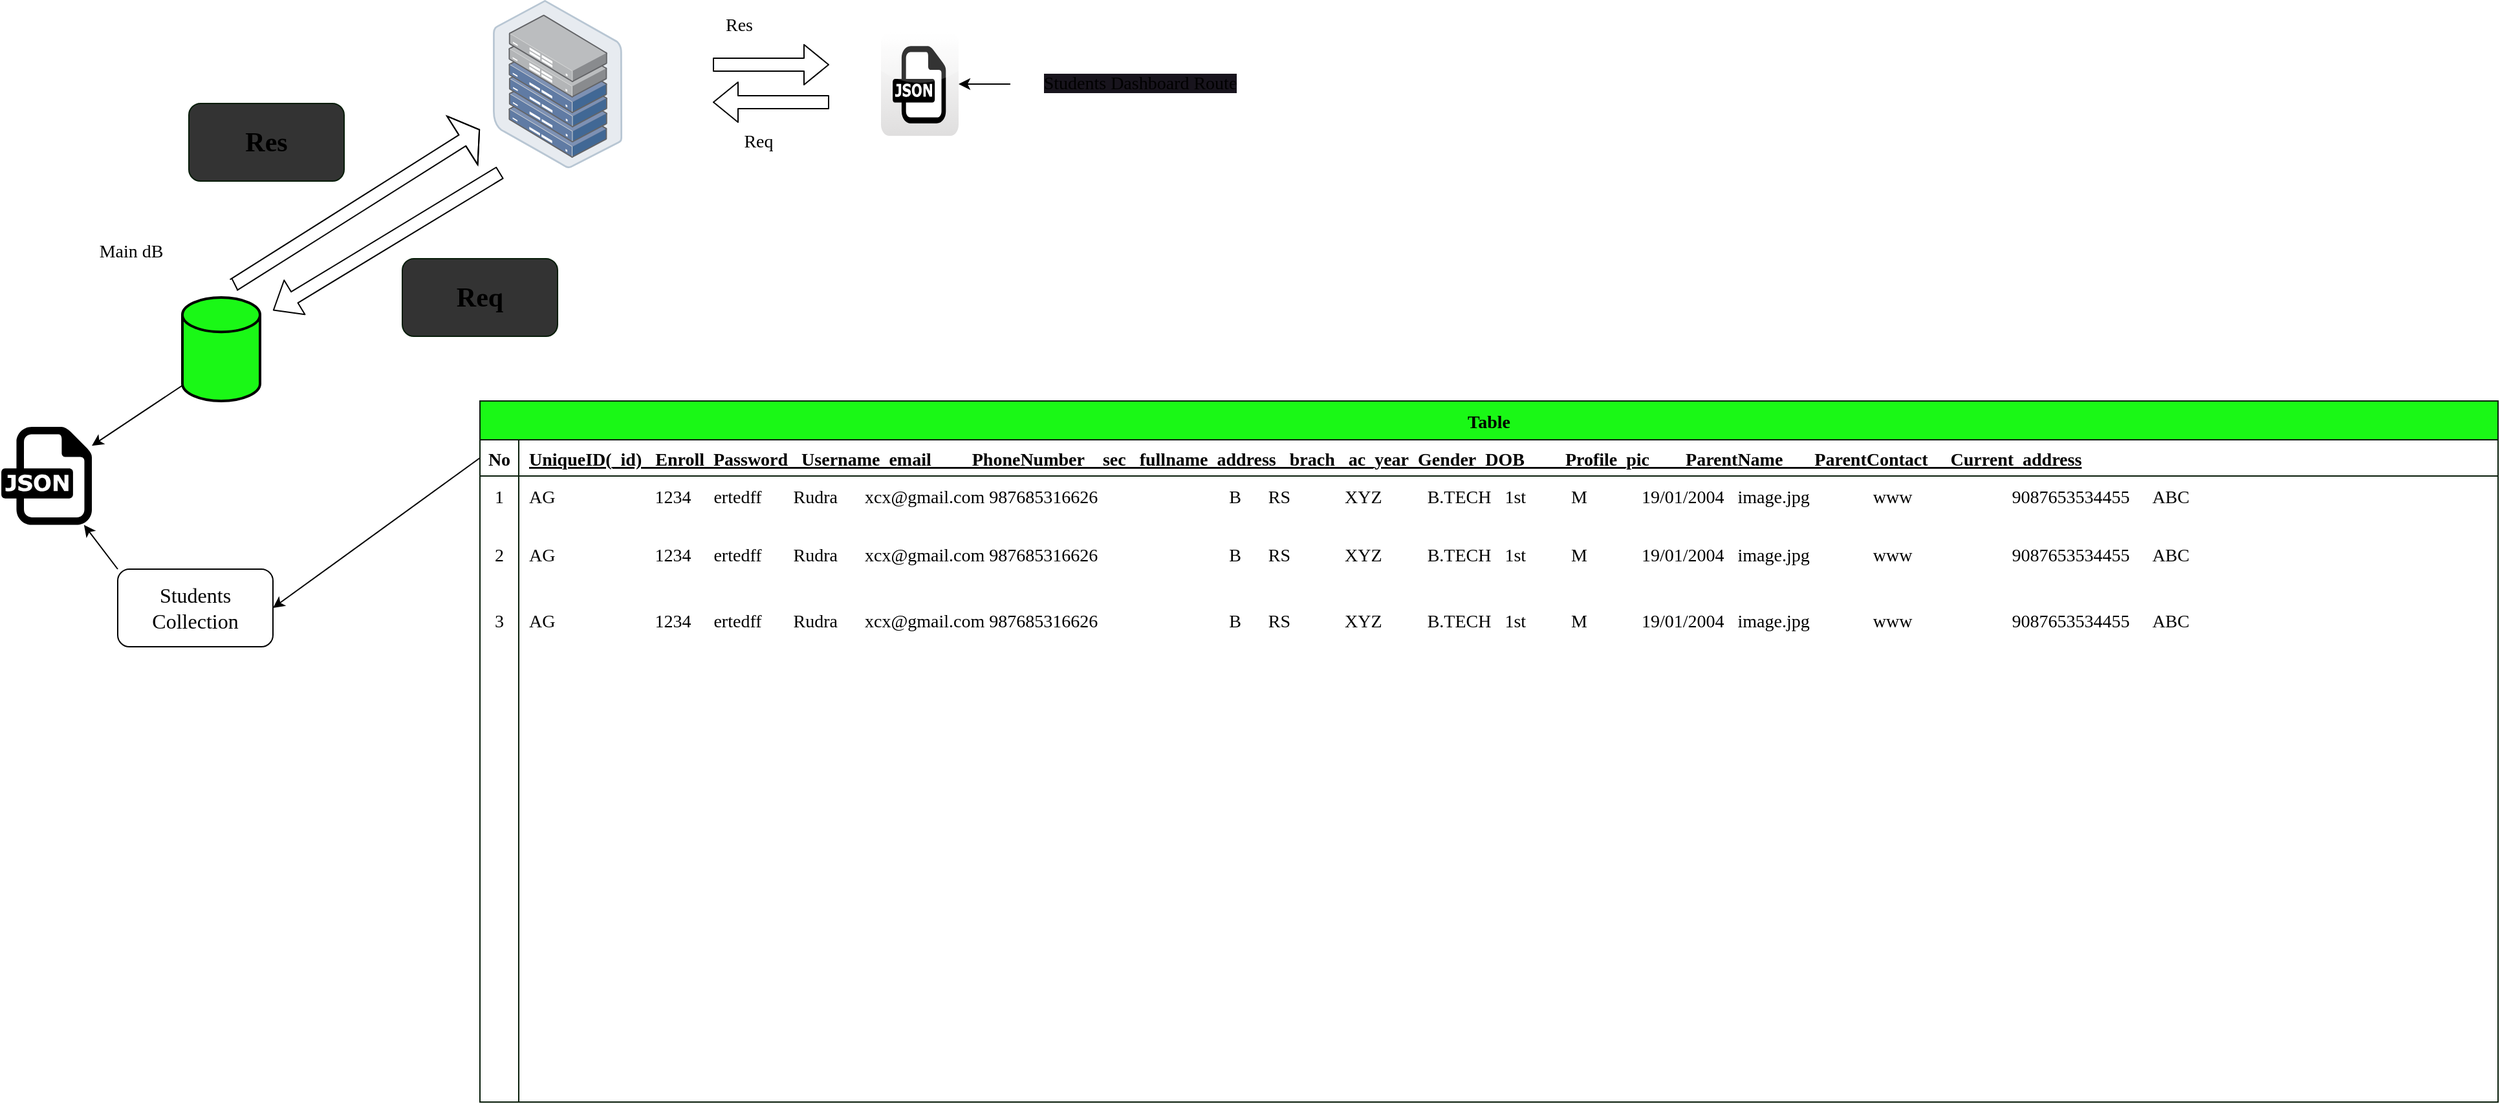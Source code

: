 <mxfile>
    <diagram id="fGNLQK7dubjZFK9gdIF3" name="Page-1">
        <mxGraphModel dx="3483" dy="2351" grid="1" gridSize="10" guides="1" tooltips="1" connect="1" arrows="1" fold="1" page="1" pageScale="1" pageWidth="850" pageHeight="1100" math="0" shadow="0">
            <root>
                <mxCell id="0"/>
                <mxCell id="1" parent="0"/>
                <mxCell id="87" style="edgeStyle=none;html=1;exitX=0;exitY=0;exitDx=0;exitDy=0;" edge="1" parent="1" source="2" target="65">
                    <mxGeometry relative="1" as="geometry"/>
                </mxCell>
                <mxCell id="2" value="&lt;font size=&quot;3&quot; face=&quot;Comic Sans MS&quot;&gt;Students Collection&lt;/font&gt;" style="rounded=1;whiteSpace=wrap;html=1;" parent="1" vertex="1">
                    <mxGeometry x="-600" y="150" width="120" height="60" as="geometry"/>
                </mxCell>
                <mxCell id="88" style="edgeStyle=none;html=1;exitX=0;exitY=0.85;exitDx=0;exitDy=0;exitPerimeter=0;" edge="1" parent="1" source="3" target="65">
                    <mxGeometry relative="1" as="geometry"/>
                </mxCell>
                <mxCell id="3" value="" style="strokeWidth=2;html=1;shape=mxgraph.flowchart.database;whiteSpace=wrap;fillColor=#1AF816;" parent="1" vertex="1">
                    <mxGeometry x="-550" y="-60" width="60" height="80" as="geometry"/>
                </mxCell>
                <mxCell id="6" value="&lt;font face=&quot;Comic Sans MS&quot; style=&quot;font-size: 14px;&quot;&gt;Main Database&lt;/font&gt;" style="text;html=1;align=center;verticalAlign=middle;resizable=0;points=[];autosize=1;strokeColor=#081D0A;fillColor=#0A1D09;" parent="1" vertex="1">
                    <mxGeometry x="-130" y="20" width="120" height="30" as="geometry"/>
                </mxCell>
                <mxCell id="8" value="Table" style="shape=table;startSize=30;container=1;collapsible=1;childLayout=tableLayout;fixedRows=1;rowLines=0;fontStyle=1;align=center;resizeLast=1;strokeColor=#081D0A;fontFamily=Comic Sans MS;fontSize=14;fillColor=#1AF816;" parent="1" vertex="1">
                    <mxGeometry x="-320" y="20" width="1560" height="542" as="geometry"/>
                </mxCell>
                <mxCell id="9" value="" style="shape=tableRow;horizontal=0;startSize=0;swimlaneHead=0;swimlaneBody=0;fillColor=none;collapsible=0;dropTarget=0;points=[[0,0.5],[1,0.5]];portConstraint=eastwest;top=0;left=0;right=0;bottom=1;strokeColor=#081D0A;fontFamily=Comic Sans MS;fontSize=14;" parent="8" vertex="1">
                    <mxGeometry y="30" width="1560" height="28" as="geometry"/>
                </mxCell>
                <mxCell id="10" value="No" style="shape=partialRectangle;connectable=0;fillColor=none;top=0;left=0;bottom=0;right=0;fontStyle=1;overflow=hidden;strokeColor=#081D0A;fontFamily=Comic Sans MS;fontSize=14;" parent="9" vertex="1">
                    <mxGeometry width="30" height="28" as="geometry">
                        <mxRectangle width="30" height="28" as="alternateBounds"/>
                    </mxGeometry>
                </mxCell>
                <mxCell id="11" value="UniqueID(_id)   Enroll  Password   Username  email         PhoneNumber    sec   fullname  address   brach   ac_year  Gender  DOB         Profile_pic        ParentName       ParentContact     Current_address" style="shape=partialRectangle;connectable=0;fillColor=none;top=0;left=0;bottom=0;right=0;align=left;spacingLeft=6;fontStyle=5;overflow=hidden;strokeColor=#081D0A;fontFamily=Comic Sans MS;fontSize=14;" parent="9" vertex="1">
                    <mxGeometry x="30" width="1530" height="28" as="geometry">
                        <mxRectangle width="1530" height="28" as="alternateBounds"/>
                    </mxGeometry>
                </mxCell>
                <mxCell id="12" value="" style="shape=tableRow;horizontal=0;startSize=0;swimlaneHead=0;swimlaneBody=0;fillColor=none;collapsible=0;dropTarget=0;points=[[0,0.5],[1,0.5]];portConstraint=eastwest;top=0;left=0;right=0;bottom=0;strokeColor=#081D0A;fontFamily=Comic Sans MS;fontSize=14;" parent="8" vertex="1">
                    <mxGeometry y="58" width="1560" height="30" as="geometry"/>
                </mxCell>
                <mxCell id="13" value="1" style="shape=partialRectangle;connectable=0;fillColor=none;top=0;left=0;bottom=0;right=0;editable=1;overflow=hidden;strokeColor=#081D0A;fontFamily=Comic Sans MS;fontSize=14;" parent="12" vertex="1">
                    <mxGeometry width="30" height="30" as="geometry">
                        <mxRectangle width="30" height="30" as="alternateBounds"/>
                    </mxGeometry>
                </mxCell>
                <mxCell id="14" value="AG                      1234     ertedff       Rudra      xcx@gmail.com 987685316626                             B      RS            XYZ          B.TECH   1st          M            19/01/2004   image.jpg              www                      9087653534455     ABC  " style="shape=partialRectangle;connectable=0;fillColor=none;top=0;left=0;bottom=0;right=0;align=left;spacingLeft=6;overflow=hidden;strokeColor=#081D0A;fontFamily=Comic Sans MS;fontSize=14;" parent="12" vertex="1">
                    <mxGeometry x="30" width="1530" height="30" as="geometry">
                        <mxRectangle width="1530" height="30" as="alternateBounds"/>
                    </mxGeometry>
                </mxCell>
                <mxCell id="15" value="" style="shape=tableRow;horizontal=0;startSize=0;swimlaneHead=0;swimlaneBody=0;fillColor=none;collapsible=0;dropTarget=0;points=[[0,0.5],[1,0.5]];portConstraint=eastwest;top=0;left=0;right=0;bottom=0;strokeColor=#081D0A;fontFamily=Comic Sans MS;fontSize=14;" parent="8" vertex="1">
                    <mxGeometry y="88" width="1560" height="60" as="geometry"/>
                </mxCell>
                <mxCell id="16" value="2" style="shape=partialRectangle;connectable=0;fillColor=none;top=0;left=0;bottom=0;right=0;editable=1;overflow=hidden;strokeColor=#081D0A;fontFamily=Comic Sans MS;fontSize=14;" parent="15" vertex="1">
                    <mxGeometry width="30" height="60" as="geometry">
                        <mxRectangle width="30" height="60" as="alternateBounds"/>
                    </mxGeometry>
                </mxCell>
                <mxCell id="17" value="AG                      1234     ertedff       Rudra      xcx@gmail.com 987685316626                             B      RS            XYZ          B.TECH   1st          M            19/01/2004   image.jpg              www                      9087653534455     ABC  " style="shape=partialRectangle;connectable=0;fillColor=none;top=0;left=0;bottom=0;right=0;align=left;spacingLeft=6;overflow=hidden;strokeColor=#081D0A;fontFamily=Comic Sans MS;fontSize=14;" parent="15" vertex="1">
                    <mxGeometry x="30" width="1530" height="60" as="geometry">
                        <mxRectangle width="1530" height="60" as="alternateBounds"/>
                    </mxGeometry>
                </mxCell>
                <mxCell id="18" value="" style="shape=tableRow;horizontal=0;startSize=0;swimlaneHead=0;swimlaneBody=0;fillColor=none;collapsible=0;dropTarget=0;points=[[0,0.5],[1,0.5]];portConstraint=eastwest;top=0;left=0;right=0;bottom=0;strokeColor=#081D0A;fontFamily=Comic Sans MS;fontSize=14;" parent="8" vertex="1">
                    <mxGeometry y="148" width="1560" height="42" as="geometry"/>
                </mxCell>
                <mxCell id="19" value="3" style="shape=partialRectangle;connectable=0;fillColor=none;top=0;left=0;bottom=0;right=0;editable=1;overflow=hidden;strokeColor=#081D0A;fontFamily=Comic Sans MS;fontSize=14;" parent="18" vertex="1">
                    <mxGeometry width="30" height="42" as="geometry">
                        <mxRectangle width="30" height="42" as="alternateBounds"/>
                    </mxGeometry>
                </mxCell>
                <mxCell id="20" value="AG                      1234     ertedff       Rudra      xcx@gmail.com 987685316626                             B      RS            XYZ          B.TECH   1st          M            19/01/2004   image.jpg              www                      9087653534455     ABC  " style="shape=partialRectangle;connectable=0;fillColor=none;top=0;left=0;bottom=0;right=0;align=left;spacingLeft=6;overflow=hidden;strokeColor=#081D0A;fontFamily=Comic Sans MS;fontSize=14;" parent="18" vertex="1">
                    <mxGeometry x="30" width="1530" height="42" as="geometry">
                        <mxRectangle width="1530" height="42" as="alternateBounds"/>
                    </mxGeometry>
                </mxCell>
                <mxCell id="21" value="" style="shape=tableRow;horizontal=0;startSize=0;swimlaneHead=0;swimlaneBody=0;fillColor=none;collapsible=0;dropTarget=0;points=[[0,0.5],[1,0.5]];portConstraint=eastwest;top=0;left=0;right=0;bottom=0;strokeColor=#081D0A;fontFamily=Comic Sans MS;fontSize=14;" parent="8" vertex="1">
                    <mxGeometry y="190" width="1560" height="32" as="geometry"/>
                </mxCell>
                <mxCell id="22" value="" style="shape=partialRectangle;connectable=0;fillColor=none;top=0;left=0;bottom=0;right=0;editable=1;overflow=hidden;strokeColor=#081D0A;fontFamily=Comic Sans MS;fontSize=14;" parent="21" vertex="1">
                    <mxGeometry width="30" height="32" as="geometry">
                        <mxRectangle width="30" height="32" as="alternateBounds"/>
                    </mxGeometry>
                </mxCell>
                <mxCell id="23" value="" style="shape=partialRectangle;connectable=0;fillColor=none;top=0;left=0;bottom=0;right=0;align=left;spacingLeft=6;overflow=hidden;strokeColor=#081D0A;fontFamily=Comic Sans MS;fontSize=14;" parent="21" vertex="1">
                    <mxGeometry x="30" width="1530" height="32" as="geometry">
                        <mxRectangle width="1530" height="32" as="alternateBounds"/>
                    </mxGeometry>
                </mxCell>
                <mxCell id="27" value="" style="shape=tableRow;horizontal=0;startSize=0;swimlaneHead=0;swimlaneBody=0;fillColor=none;collapsible=0;dropTarget=0;points=[[0,0.5],[1,0.5]];portConstraint=eastwest;top=0;left=0;right=0;bottom=0;strokeColor=#081D0A;fontFamily=Comic Sans MS;fontSize=14;" parent="8" vertex="1">
                    <mxGeometry y="222" width="1560" height="20" as="geometry"/>
                </mxCell>
                <mxCell id="28" value="" style="shape=partialRectangle;connectable=0;fillColor=none;top=0;left=0;bottom=0;right=0;editable=1;overflow=hidden;strokeColor=#081D0A;fontFamily=Comic Sans MS;fontSize=14;" parent="27" vertex="1">
                    <mxGeometry width="30" height="20" as="geometry">
                        <mxRectangle width="30" height="20" as="alternateBounds"/>
                    </mxGeometry>
                </mxCell>
                <mxCell id="29" value="" style="shape=partialRectangle;connectable=0;fillColor=none;top=0;left=0;bottom=0;right=0;align=left;spacingLeft=6;overflow=hidden;strokeColor=#081D0A;fontFamily=Comic Sans MS;fontSize=14;" parent="27" vertex="1">
                    <mxGeometry x="30" width="1530" height="20" as="geometry">
                        <mxRectangle width="1530" height="20" as="alternateBounds"/>
                    </mxGeometry>
                </mxCell>
                <mxCell id="30" value="" style="shape=tableRow;horizontal=0;startSize=0;swimlaneHead=0;swimlaneBody=0;fillColor=none;collapsible=0;dropTarget=0;points=[[0,0.5],[1,0.5]];portConstraint=eastwest;top=0;left=0;right=0;bottom=0;strokeColor=#081D0A;fontFamily=Comic Sans MS;fontSize=14;" parent="8" vertex="1">
                    <mxGeometry y="242" width="1560" height="30" as="geometry"/>
                </mxCell>
                <mxCell id="31" value="" style="shape=partialRectangle;connectable=0;fillColor=none;top=0;left=0;bottom=0;right=0;editable=1;overflow=hidden;strokeColor=#081D0A;fontFamily=Comic Sans MS;fontSize=14;" parent="30" vertex="1">
                    <mxGeometry width="30" height="30" as="geometry">
                        <mxRectangle width="30" height="30" as="alternateBounds"/>
                    </mxGeometry>
                </mxCell>
                <mxCell id="32" value="" style="shape=partialRectangle;connectable=0;fillColor=none;top=0;left=0;bottom=0;right=0;align=left;spacingLeft=6;overflow=hidden;strokeColor=#081D0A;fontFamily=Comic Sans MS;fontSize=14;" parent="30" vertex="1">
                    <mxGeometry x="30" width="1530" height="30" as="geometry">
                        <mxRectangle width="1530" height="30" as="alternateBounds"/>
                    </mxGeometry>
                </mxCell>
                <mxCell id="33" value="" style="shape=tableRow;horizontal=0;startSize=0;swimlaneHead=0;swimlaneBody=0;fillColor=none;collapsible=0;dropTarget=0;points=[[0,0.5],[1,0.5]];portConstraint=eastwest;top=0;left=0;right=0;bottom=0;strokeColor=#081D0A;fontFamily=Comic Sans MS;fontSize=14;" parent="8" vertex="1">
                    <mxGeometry y="272" width="1560" height="30" as="geometry"/>
                </mxCell>
                <mxCell id="34" value="" style="shape=partialRectangle;connectable=0;fillColor=none;top=0;left=0;bottom=0;right=0;editable=1;overflow=hidden;strokeColor=#081D0A;fontFamily=Comic Sans MS;fontSize=14;" parent="33" vertex="1">
                    <mxGeometry width="30" height="30" as="geometry">
                        <mxRectangle width="30" height="30" as="alternateBounds"/>
                    </mxGeometry>
                </mxCell>
                <mxCell id="35" value="" style="shape=partialRectangle;connectable=0;fillColor=none;top=0;left=0;bottom=0;right=0;align=left;spacingLeft=6;overflow=hidden;strokeColor=#081D0A;fontFamily=Comic Sans MS;fontSize=14;" parent="33" vertex="1">
                    <mxGeometry x="30" width="1530" height="30" as="geometry">
                        <mxRectangle width="1530" height="30" as="alternateBounds"/>
                    </mxGeometry>
                </mxCell>
                <mxCell id="36" value="" style="shape=tableRow;horizontal=0;startSize=0;swimlaneHead=0;swimlaneBody=0;fillColor=none;collapsible=0;dropTarget=0;points=[[0,0.5],[1,0.5]];portConstraint=eastwest;top=0;left=0;right=0;bottom=0;strokeColor=#081D0A;fontFamily=Comic Sans MS;fontSize=14;" parent="8" vertex="1">
                    <mxGeometry y="302" width="1560" height="30" as="geometry"/>
                </mxCell>
                <mxCell id="37" value="" style="shape=partialRectangle;connectable=0;fillColor=none;top=0;left=0;bottom=0;right=0;editable=1;overflow=hidden;strokeColor=#081D0A;fontFamily=Comic Sans MS;fontSize=14;" parent="36" vertex="1">
                    <mxGeometry width="30" height="30" as="geometry">
                        <mxRectangle width="30" height="30" as="alternateBounds"/>
                    </mxGeometry>
                </mxCell>
                <mxCell id="38" value="" style="shape=partialRectangle;connectable=0;fillColor=none;top=0;left=0;bottom=0;right=0;align=left;spacingLeft=6;overflow=hidden;strokeColor=#081D0A;fontFamily=Comic Sans MS;fontSize=14;" parent="36" vertex="1">
                    <mxGeometry x="30" width="1530" height="30" as="geometry">
                        <mxRectangle width="1530" height="30" as="alternateBounds"/>
                    </mxGeometry>
                </mxCell>
                <mxCell id="39" value="" style="shape=tableRow;horizontal=0;startSize=0;swimlaneHead=0;swimlaneBody=0;fillColor=none;collapsible=0;dropTarget=0;points=[[0,0.5],[1,0.5]];portConstraint=eastwest;top=0;left=0;right=0;bottom=0;strokeColor=#081D0A;fontFamily=Comic Sans MS;fontSize=14;" parent="8" vertex="1">
                    <mxGeometry y="332" width="1560" height="30" as="geometry"/>
                </mxCell>
                <mxCell id="40" value="" style="shape=partialRectangle;connectable=0;fillColor=none;top=0;left=0;bottom=0;right=0;editable=1;overflow=hidden;strokeColor=#081D0A;fontFamily=Comic Sans MS;fontSize=14;" parent="39" vertex="1">
                    <mxGeometry width="30" height="30" as="geometry">
                        <mxRectangle width="30" height="30" as="alternateBounds"/>
                    </mxGeometry>
                </mxCell>
                <mxCell id="41" value="" style="shape=partialRectangle;connectable=0;fillColor=none;top=0;left=0;bottom=0;right=0;align=left;spacingLeft=6;overflow=hidden;strokeColor=#081D0A;fontFamily=Comic Sans MS;fontSize=14;" parent="39" vertex="1">
                    <mxGeometry x="30" width="1530" height="30" as="geometry">
                        <mxRectangle width="1530" height="30" as="alternateBounds"/>
                    </mxGeometry>
                </mxCell>
                <mxCell id="42" value="" style="shape=tableRow;horizontal=0;startSize=0;swimlaneHead=0;swimlaneBody=0;fillColor=none;collapsible=0;dropTarget=0;points=[[0,0.5],[1,0.5]];portConstraint=eastwest;top=0;left=0;right=0;bottom=0;strokeColor=#081D0A;fontFamily=Comic Sans MS;fontSize=14;" parent="8" vertex="1">
                    <mxGeometry y="362" width="1560" height="30" as="geometry"/>
                </mxCell>
                <mxCell id="43" value="" style="shape=partialRectangle;connectable=0;fillColor=none;top=0;left=0;bottom=0;right=0;editable=1;overflow=hidden;strokeColor=#081D0A;fontFamily=Comic Sans MS;fontSize=14;" parent="42" vertex="1">
                    <mxGeometry width="30" height="30" as="geometry">
                        <mxRectangle width="30" height="30" as="alternateBounds"/>
                    </mxGeometry>
                </mxCell>
                <mxCell id="44" value="" style="shape=partialRectangle;connectable=0;fillColor=none;top=0;left=0;bottom=0;right=0;align=left;spacingLeft=6;overflow=hidden;strokeColor=#081D0A;fontFamily=Comic Sans MS;fontSize=14;" parent="42" vertex="1">
                    <mxGeometry x="30" width="1530" height="30" as="geometry">
                        <mxRectangle width="1530" height="30" as="alternateBounds"/>
                    </mxGeometry>
                </mxCell>
                <mxCell id="45" value="" style="shape=tableRow;horizontal=0;startSize=0;swimlaneHead=0;swimlaneBody=0;fillColor=none;collapsible=0;dropTarget=0;points=[[0,0.5],[1,0.5]];portConstraint=eastwest;top=0;left=0;right=0;bottom=0;strokeColor=#081D0A;fontFamily=Comic Sans MS;fontSize=14;" parent="8" vertex="1">
                    <mxGeometry y="392" width="1560" height="30" as="geometry"/>
                </mxCell>
                <mxCell id="46" value="" style="shape=partialRectangle;connectable=0;fillColor=none;top=0;left=0;bottom=0;right=0;editable=1;overflow=hidden;strokeColor=#081D0A;fontFamily=Comic Sans MS;fontSize=14;" parent="45" vertex="1">
                    <mxGeometry width="30" height="30" as="geometry">
                        <mxRectangle width="30" height="30" as="alternateBounds"/>
                    </mxGeometry>
                </mxCell>
                <mxCell id="47" value="" style="shape=partialRectangle;connectable=0;fillColor=none;top=0;left=0;bottom=0;right=0;align=left;spacingLeft=6;overflow=hidden;strokeColor=#081D0A;fontFamily=Comic Sans MS;fontSize=14;" parent="45" vertex="1">
                    <mxGeometry x="30" width="1530" height="30" as="geometry">
                        <mxRectangle width="1530" height="30" as="alternateBounds"/>
                    </mxGeometry>
                </mxCell>
                <mxCell id="48" value="" style="shape=tableRow;horizontal=0;startSize=0;swimlaneHead=0;swimlaneBody=0;fillColor=none;collapsible=0;dropTarget=0;points=[[0,0.5],[1,0.5]];portConstraint=eastwest;top=0;left=0;right=0;bottom=0;strokeColor=#081D0A;fontFamily=Comic Sans MS;fontSize=14;" parent="8" vertex="1">
                    <mxGeometry y="422" width="1560" height="30" as="geometry"/>
                </mxCell>
                <mxCell id="49" value="" style="shape=partialRectangle;connectable=0;fillColor=none;top=0;left=0;bottom=0;right=0;editable=1;overflow=hidden;strokeColor=#081D0A;fontFamily=Comic Sans MS;fontSize=14;" parent="48" vertex="1">
                    <mxGeometry width="30" height="30" as="geometry">
                        <mxRectangle width="30" height="30" as="alternateBounds"/>
                    </mxGeometry>
                </mxCell>
                <mxCell id="50" value="" style="shape=partialRectangle;connectable=0;fillColor=none;top=0;left=0;bottom=0;right=0;align=left;spacingLeft=6;overflow=hidden;strokeColor=#081D0A;fontFamily=Comic Sans MS;fontSize=14;" parent="48" vertex="1">
                    <mxGeometry x="30" width="1530" height="30" as="geometry">
                        <mxRectangle width="1530" height="30" as="alternateBounds"/>
                    </mxGeometry>
                </mxCell>
                <mxCell id="51" value="" style="shape=tableRow;horizontal=0;startSize=0;swimlaneHead=0;swimlaneBody=0;fillColor=none;collapsible=0;dropTarget=0;points=[[0,0.5],[1,0.5]];portConstraint=eastwest;top=0;left=0;right=0;bottom=0;strokeColor=#081D0A;fontFamily=Comic Sans MS;fontSize=14;" parent="8" vertex="1">
                    <mxGeometry y="452" width="1560" height="30" as="geometry"/>
                </mxCell>
                <mxCell id="52" value="" style="shape=partialRectangle;connectable=0;fillColor=none;top=0;left=0;bottom=0;right=0;editable=1;overflow=hidden;strokeColor=#081D0A;fontFamily=Comic Sans MS;fontSize=14;" parent="51" vertex="1">
                    <mxGeometry width="30" height="30" as="geometry">
                        <mxRectangle width="30" height="30" as="alternateBounds"/>
                    </mxGeometry>
                </mxCell>
                <mxCell id="53" value="" style="shape=partialRectangle;connectable=0;fillColor=none;top=0;left=0;bottom=0;right=0;align=left;spacingLeft=6;overflow=hidden;strokeColor=#081D0A;fontFamily=Comic Sans MS;fontSize=14;" parent="51" vertex="1">
                    <mxGeometry x="30" width="1530" height="30" as="geometry">
                        <mxRectangle width="1530" height="30" as="alternateBounds"/>
                    </mxGeometry>
                </mxCell>
                <mxCell id="54" value="" style="shape=tableRow;horizontal=0;startSize=0;swimlaneHead=0;swimlaneBody=0;fillColor=none;collapsible=0;dropTarget=0;points=[[0,0.5],[1,0.5]];portConstraint=eastwest;top=0;left=0;right=0;bottom=0;strokeColor=#081D0A;fontFamily=Comic Sans MS;fontSize=14;" parent="8" vertex="1">
                    <mxGeometry y="482" width="1560" height="30" as="geometry"/>
                </mxCell>
                <mxCell id="55" value="" style="shape=partialRectangle;connectable=0;fillColor=none;top=0;left=0;bottom=0;right=0;editable=1;overflow=hidden;strokeColor=#081D0A;fontFamily=Comic Sans MS;fontSize=14;" parent="54" vertex="1">
                    <mxGeometry width="30" height="30" as="geometry">
                        <mxRectangle width="30" height="30" as="alternateBounds"/>
                    </mxGeometry>
                </mxCell>
                <mxCell id="56" value="" style="shape=partialRectangle;connectable=0;fillColor=none;top=0;left=0;bottom=0;right=0;align=left;spacingLeft=6;overflow=hidden;strokeColor=#081D0A;fontFamily=Comic Sans MS;fontSize=14;" parent="54" vertex="1">
                    <mxGeometry x="30" width="1530" height="30" as="geometry">
                        <mxRectangle width="1530" height="30" as="alternateBounds"/>
                    </mxGeometry>
                </mxCell>
                <mxCell id="58" value="" style="shape=tableRow;horizontal=0;startSize=0;swimlaneHead=0;swimlaneBody=0;fillColor=none;collapsible=0;dropTarget=0;points=[[0,0.5],[1,0.5]];portConstraint=eastwest;top=0;left=0;right=0;bottom=0;strokeColor=#081D0A;fontFamily=Comic Sans MS;fontSize=14;" parent="8" vertex="1">
                    <mxGeometry y="512" width="1560" height="30" as="geometry"/>
                </mxCell>
                <mxCell id="59" value="" style="shape=partialRectangle;connectable=0;fillColor=none;top=0;left=0;bottom=0;right=0;editable=1;overflow=hidden;strokeColor=#081D0A;fontFamily=Comic Sans MS;fontSize=14;" parent="58" vertex="1">
                    <mxGeometry width="30" height="30" as="geometry">
                        <mxRectangle width="30" height="30" as="alternateBounds"/>
                    </mxGeometry>
                </mxCell>
                <mxCell id="60" value="" style="shape=partialRectangle;connectable=0;fillColor=none;top=0;left=0;bottom=0;right=0;align=left;spacingLeft=6;overflow=hidden;strokeColor=#081D0A;fontFamily=Comic Sans MS;fontSize=14;" parent="58" vertex="1">
                    <mxGeometry x="30" width="1530" height="30" as="geometry">
                        <mxRectangle width="1530" height="30" as="alternateBounds"/>
                    </mxGeometry>
                </mxCell>
                <mxCell id="64" value="Main dB" style="text;html=1;align=center;verticalAlign=middle;resizable=0;points=[];autosize=1;strokeColor=none;fillColor=none;fontSize=14;fontFamily=Comic Sans MS;" parent="1" vertex="1">
                    <mxGeometry x="-630" y="-110" width="80" height="30" as="geometry"/>
                </mxCell>
                <mxCell id="65" value="" style="dashed=0;outlineConnect=0;html=1;align=center;labelPosition=center;verticalLabelPosition=bottom;verticalAlign=top;shape=mxgraph.weblogos.json;strokeColor=#081D0A;fontFamily=Comic Sans MS;fontSize=14;fillColor=#1AF816;" parent="1" vertex="1">
                    <mxGeometry x="-690" y="40" width="70" height="75.8" as="geometry"/>
                </mxCell>
                <mxCell id="70" style="edgeStyle=none;html=1;exitX=0;exitY=0.5;exitDx=0;exitDy=0;fontFamily=Comic Sans MS;fontSize=14;entryX=1;entryY=0.5;entryDx=0;entryDy=0;" parent="1" source="9" edge="1" target="2">
                    <mxGeometry relative="1" as="geometry">
                        <mxPoint x="-380" y="63.5" as="targetPoint"/>
                    </mxGeometry>
                </mxCell>
                <mxCell id="71" value="" style="points=[];aspect=fixed;html=1;align=center;shadow=0;dashed=0;image;image=img/lib/allied_telesis/storage/Datacenter_Server_Half_Rack_ToR.svg;strokeColor=#081D0A;fontFamily=Comic Sans MS;fontSize=14;fillColor=#1AF816;" parent="1" vertex="1">
                    <mxGeometry x="-310" y="-290" width="100.05" height="130" as="geometry"/>
                </mxCell>
                <mxCell id="73" value="" style="shape=flexArrow;endArrow=classic;html=1;fontFamily=Comic Sans MS;fontSize=14;endWidth=33.333;endSize=4.857;" parent="1" edge="1">
                    <mxGeometry width="50" height="50" relative="1" as="geometry">
                        <mxPoint x="-510" y="-70" as="sourcePoint"/>
                        <mxPoint x="-320" y="-190" as="targetPoint"/>
                        <Array as="points">
                            <mxPoint x="-490" y="-80"/>
                            <mxPoint x="-510" y="-70"/>
                        </Array>
                    </mxGeometry>
                </mxCell>
                <mxCell id="75" value="" style="shape=flexArrow;endArrow=classic;html=1;fontFamily=Comic Sans MS;fontSize=14;exitX=0.056;exitY=1.026;exitDx=0;exitDy=0;exitPerimeter=0;" parent="1" source="71" edge="1">
                    <mxGeometry width="50" height="50" relative="1" as="geometry">
                        <mxPoint x="-350" y="-110" as="sourcePoint"/>
                        <mxPoint x="-480" y="-50" as="targetPoint"/>
                    </mxGeometry>
                </mxCell>
                <mxCell id="76" value="&lt;h2&gt;Req&lt;/h2&gt;" style="rounded=1;whiteSpace=wrap;html=1;strokeColor=#081D0A;fontFamily=Comic Sans MS;fontSize=14;fillColor=#333333;" parent="1" vertex="1">
                    <mxGeometry x="-380" y="-90" width="120" height="60" as="geometry"/>
                </mxCell>
                <mxCell id="77" value="&lt;h2&gt;Res&lt;/h2&gt;" style="rounded=1;whiteSpace=wrap;html=1;strokeColor=#081D0A;fontFamily=Comic Sans MS;fontSize=14;fillColor=#333333;" parent="1" vertex="1">
                    <mxGeometry x="-545" y="-210" width="120" height="60" as="geometry"/>
                </mxCell>
                <mxCell id="86" value="" style="edgeStyle=none;html=1;fontFamily=Comic Sans MS;fontSize=14;" parent="1" source="80" target="85" edge="1">
                    <mxGeometry relative="1" as="geometry"/>
                </mxCell>
                <mxCell id="80" value="&lt;span style=&quot;background-color: rgb(24, 20, 29);&quot;&gt;Students Dashboard Route&lt;/span&gt;" style="text;html=1;align=center;verticalAlign=middle;resizable=0;points=[];autosize=1;strokeColor=none;fillColor=none;fontSize=14;fontFamily=Comic Sans MS;" parent="1" vertex="1">
                    <mxGeometry x="90" y="-240" width="200" height="30" as="geometry"/>
                </mxCell>
                <mxCell id="81" value="" style="shape=flexArrow;endArrow=classic;html=1;fontFamily=Comic Sans MS;fontSize=14;" parent="1" edge="1">
                    <mxGeometry width="50" height="50" relative="1" as="geometry">
                        <mxPoint x="-140" y="-240" as="sourcePoint"/>
                        <mxPoint x="-50" y="-240" as="targetPoint"/>
                    </mxGeometry>
                </mxCell>
                <mxCell id="82" value="" style="shape=flexArrow;endArrow=classic;html=1;fontFamily=Comic Sans MS;fontSize=14;" parent="1" edge="1">
                    <mxGeometry width="50" height="50" relative="1" as="geometry">
                        <mxPoint x="-50" y="-210.95" as="sourcePoint"/>
                        <mxPoint x="-140" y="-210.95" as="targetPoint"/>
                    </mxGeometry>
                </mxCell>
                <mxCell id="83" value="Res" style="text;html=1;align=center;verticalAlign=middle;resizable=0;points=[];autosize=1;strokeColor=none;fillColor=none;fontSize=14;fontFamily=Comic Sans MS;" parent="1" vertex="1">
                    <mxGeometry x="-145" y="-285" width="50" height="30" as="geometry"/>
                </mxCell>
                <mxCell id="84" value="Req" style="text;html=1;align=center;verticalAlign=middle;resizable=0;points=[];autosize=1;strokeColor=none;fillColor=none;fontSize=14;fontFamily=Comic Sans MS;" parent="1" vertex="1">
                    <mxGeometry x="-130" y="-195" width="50" height="30" as="geometry"/>
                </mxCell>
                <mxCell id="85" value="" style="dashed=0;outlineConnect=0;html=1;align=center;labelPosition=center;verticalLabelPosition=bottom;verticalAlign=top;shape=mxgraph.webicons.json;gradientColor=#DFDEDE;strokeColor=#081D0A;fontFamily=Comic Sans MS;fontSize=14;" parent="1" vertex="1">
                    <mxGeometry x="-10" y="-265" width="60" height="80" as="geometry"/>
                </mxCell>
            </root>
        </mxGraphModel>
    </diagram>
</mxfile>